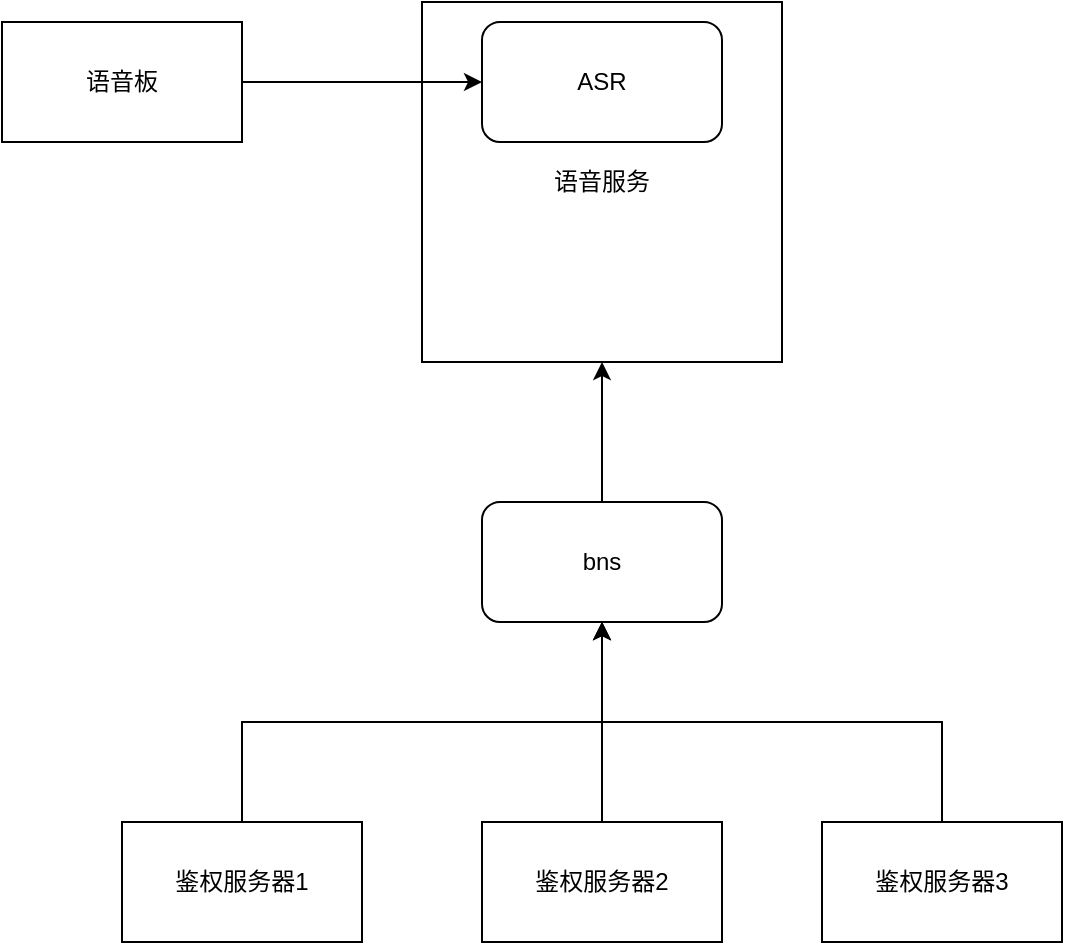<mxfile version="22.1.17" type="github">
  <diagram name="Page-1" id="D1HFH0a1fzXVfHr8Q-Nq">
    <mxGraphModel dx="2074" dy="1145" grid="1" gridSize="10" guides="1" tooltips="1" connect="1" arrows="1" fold="1" page="1" pageScale="1" pageWidth="850" pageHeight="1100" math="0" shadow="0">
      <root>
        <mxCell id="0" />
        <mxCell id="1" parent="0" />
        <mxCell id="TjPcV2cESMUVfcX7uj38-3" value="语音服务" style="whiteSpace=wrap;html=1;aspect=fixed;" vertex="1" parent="1">
          <mxGeometry x="310" y="60" width="180" height="180" as="geometry" />
        </mxCell>
        <mxCell id="TjPcV2cESMUVfcX7uj38-4" style="edgeStyle=orthogonalEdgeStyle;rounded=0;orthogonalLoop=1;jettySize=auto;html=1;exitX=1;exitY=0.5;exitDx=0;exitDy=0;entryX=0;entryY=0.5;entryDx=0;entryDy=0;" edge="1" parent="1" source="TjPcV2cESMUVfcX7uj38-1" target="TjPcV2cESMUVfcX7uj38-2">
          <mxGeometry relative="1" as="geometry" />
        </mxCell>
        <mxCell id="TjPcV2cESMUVfcX7uj38-1" value="语音板" style="rounded=0;whiteSpace=wrap;html=1;" vertex="1" parent="1">
          <mxGeometry x="100" y="70" width="120" height="60" as="geometry" />
        </mxCell>
        <mxCell id="TjPcV2cESMUVfcX7uj38-2" value="ASR" style="rounded=1;whiteSpace=wrap;html=1;" vertex="1" parent="1">
          <mxGeometry x="340" y="70" width="120" height="60" as="geometry" />
        </mxCell>
        <mxCell id="TjPcV2cESMUVfcX7uj38-9" style="edgeStyle=orthogonalEdgeStyle;rounded=0;orthogonalLoop=1;jettySize=auto;html=1;exitX=0.5;exitY=0;exitDx=0;exitDy=0;entryX=0.5;entryY=1;entryDx=0;entryDy=0;" edge="1" parent="1" source="TjPcV2cESMUVfcX7uj38-5" target="TjPcV2cESMUVfcX7uj38-3">
          <mxGeometry relative="1" as="geometry" />
        </mxCell>
        <mxCell id="TjPcV2cESMUVfcX7uj38-5" value="bns" style="rounded=1;whiteSpace=wrap;html=1;" vertex="1" parent="1">
          <mxGeometry x="340" y="310" width="120" height="60" as="geometry" />
        </mxCell>
        <mxCell id="TjPcV2cESMUVfcX7uj38-10" style="edgeStyle=orthogonalEdgeStyle;rounded=0;orthogonalLoop=1;jettySize=auto;html=1;exitX=0.5;exitY=0;exitDx=0;exitDy=0;" edge="1" parent="1" source="TjPcV2cESMUVfcX7uj38-6" target="TjPcV2cESMUVfcX7uj38-5">
          <mxGeometry relative="1" as="geometry" />
        </mxCell>
        <mxCell id="TjPcV2cESMUVfcX7uj38-6" value="鉴权服务器1" style="rounded=0;whiteSpace=wrap;html=1;" vertex="1" parent="1">
          <mxGeometry x="160" y="470" width="120" height="60" as="geometry" />
        </mxCell>
        <mxCell id="TjPcV2cESMUVfcX7uj38-11" style="edgeStyle=orthogonalEdgeStyle;rounded=0;orthogonalLoop=1;jettySize=auto;html=1;exitX=0.5;exitY=0;exitDx=0;exitDy=0;" edge="1" parent="1" source="TjPcV2cESMUVfcX7uj38-7">
          <mxGeometry relative="1" as="geometry">
            <mxPoint x="400" y="370" as="targetPoint" />
          </mxGeometry>
        </mxCell>
        <mxCell id="TjPcV2cESMUVfcX7uj38-7" value="鉴权服务器2" style="rounded=0;whiteSpace=wrap;html=1;" vertex="1" parent="1">
          <mxGeometry x="340" y="470" width="120" height="60" as="geometry" />
        </mxCell>
        <mxCell id="TjPcV2cESMUVfcX7uj38-14" style="edgeStyle=orthogonalEdgeStyle;rounded=0;orthogonalLoop=1;jettySize=auto;html=1;exitX=0.5;exitY=0;exitDx=0;exitDy=0;entryX=0.5;entryY=1;entryDx=0;entryDy=0;" edge="1" parent="1" source="TjPcV2cESMUVfcX7uj38-8" target="TjPcV2cESMUVfcX7uj38-5">
          <mxGeometry relative="1" as="geometry" />
        </mxCell>
        <mxCell id="TjPcV2cESMUVfcX7uj38-8" value="鉴权服务器3" style="rounded=0;whiteSpace=wrap;html=1;" vertex="1" parent="1">
          <mxGeometry x="510" y="470" width="120" height="60" as="geometry" />
        </mxCell>
      </root>
    </mxGraphModel>
  </diagram>
</mxfile>
